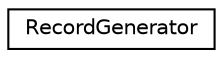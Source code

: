 digraph "Graphical Class Hierarchy"
{
 // LATEX_PDF_SIZE
  edge [fontname="Helvetica",fontsize="10",labelfontname="Helvetica",labelfontsize="10"];
  node [fontname="Helvetica",fontsize="10",shape=record];
  rankdir="LR";
  Node0 [label="RecordGenerator",height=0.2,width=0.4,color="black", fillcolor="white", style="filled",URL="$classRecordGenerator.html",tooltip=" "];
}

